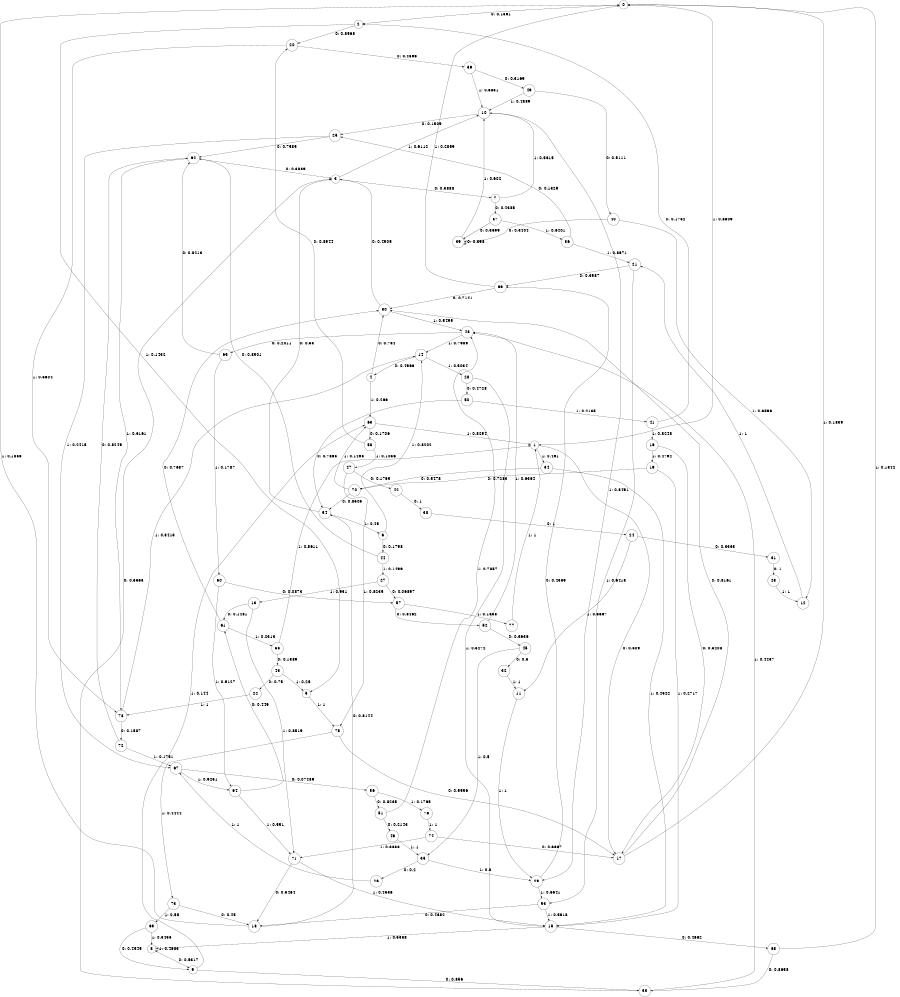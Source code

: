 digraph "ch13faceL10" {
size = "6,8.5";
ratio = "fill";
node [shape = circle];
node [fontsize = 24];
edge [fontsize = 24];
0 -> 2 [label = "0: 0.1391   "];
0 -> 1 [label = "1: 0.8609   "];
1 -> 17 [label = "0: 0.509    "];
1 -> 34 [label = "1: 0.491    "];
2 -> 20 [label = "0: 0.8568   "];
2 -> 5 [label = "1: 0.1432   "];
3 -> 7 [label = "0: 0.3888   "];
3 -> 10 [label = "1: 0.6112   "];
4 -> 30 [label = "0: 0.734    "];
4 -> 63 [label = "1: 0.266    "];
5 -> 75 [label = "1: 1        "];
6 -> 44 [label = "0: 0.1798   "];
6 -> 14 [label = "1: 0.8202   "];
7 -> 37 [label = "0: 0.4385   "];
7 -> 10 [label = "1: 0.5615   "];
8 -> 9 [label = "0: 0.5317   "];
8 -> 8 [label = "1: 0.4683   "];
9 -> 33 [label = "0: 0.856    "];
9 -> 63 [label = "1: 0.144    "];
10 -> 25 [label = "0: 0.1509   "];
10 -> 29 [label = "1: 0.8491   "];
11 -> 29 [label = "1: 1        "];
12 -> 21 [label = "1: 1        "];
13 -> 61 [label = "0: 0.1481   "];
13 -> 71 [label = "1: 0.8519   "];
14 -> 4 [label = "0: 0.4966   "];
14 -> 28 [label = "1: 0.5034   "];
15 -> 68 [label = "0: 0.4662   "];
15 -> 8 [label = "1: 0.5338   "];
16 -> 17 [label = "0: 0.5208   "];
16 -> 19 [label = "1: 0.4792   "];
17 -> 30 [label = "0: 0.8161   "];
17 -> 0 [label = "1: 0.1839   "];
18 -> 54 [label = "0: 0.8144   "];
18 -> 0 [label = "1: 0.1856   "];
19 -> 70 [label = "0: 0.7283   "];
19 -> 15 [label = "1: 0.2717   "];
20 -> 59 [label = "0: 0.4396   "];
20 -> 78 [label = "1: 0.5604   "];
21 -> 66 [label = "0: 0.3587   "];
21 -> 53 [label = "1: 0.6413   "];
22 -> 78 [label = "1: 1        "];
23 -> 12 [label = "1: 1        "];
24 -> 31 [label = "0: 0.3333   "];
24 -> 11 [label = "1: 0.6667   "];
25 -> 62 [label = "0: 0.7585   "];
25 -> 67 [label = "1: 0.2415   "];
26 -> 67 [label = "1: 1        "];
27 -> 57 [label = "0: 0.06897  "];
27 -> 13 [label = "1: 0.931    "];
28 -> 50 [label = "0: 0.4728   "];
28 -> 15 [label = "1: 0.5272   "];
29 -> 66 [label = "0: 0.4359   "];
29 -> 53 [label = "1: 0.5641   "];
30 -> 3 [label = "0: 0.4505   "];
30 -> 48 [label = "1: 0.5495   "];
31 -> 23 [label = "0: 1        "];
32 -> 11 [label = "1: 1        "];
33 -> 3 [label = "0: 0.5563   "];
33 -> 48 [label = "1: 0.4437   "];
34 -> 70 [label = "0: 0.5478   "];
34 -> 15 [label = "1: 0.4522   "];
35 -> 26 [label = "0: 0.2      "];
35 -> 29 [label = "1: 0.8      "];
36 -> 25 [label = "0: 0.1329   "];
36 -> 21 [label = "1: 0.8671   "];
37 -> 39 [label = "0: 0.3599   "];
37 -> 36 [label = "1: 0.6401   "];
38 -> 24 [label = "0: 1        "];
39 -> 39 [label = "0: 0.398    "];
39 -> 10 [label = "1: 0.602    "];
40 -> 39 [label = "0: 0.3404   "];
40 -> 12 [label = "1: 0.6596   "];
41 -> 2 [label = "0: 0.1752   "];
41 -> 16 [label = "1: 0.8248   "];
42 -> 38 [label = "0: 1        "];
43 -> 22 [label = "0: 0.75     "];
43 -> 5 [label = "1: 0.25     "];
44 -> 62 [label = "0: 0.8501   "];
44 -> 27 [label = "1: 0.1499   "];
45 -> 32 [label = "0: 0.5      "];
45 -> 35 [label = "1: 0.5      "];
46 -> 35 [label = "1: 1        "];
47 -> 42 [label = "0: 0.1765   "];
47 -> 75 [label = "1: 0.8235   "];
48 -> 65 [label = "0: 0.2011   "];
48 -> 14 [label = "1: 0.7989   "];
49 -> 40 [label = "0: 0.5111   "];
49 -> 10 [label = "1: 0.4889   "];
50 -> 54 [label = "0: 0.7865   "];
50 -> 41 [label = "1: 0.2135   "];
51 -> 46 [label = "0: 0.2143   "];
51 -> 48 [label = "1: 0.7857   "];
52 -> 45 [label = "0: 0.3636   "];
52 -> 48 [label = "1: 0.6364   "];
53 -> 18 [label = "0: 0.4382   "];
53 -> 15 [label = "1: 0.5618   "];
54 -> 3 [label = "0: 0.55     "];
54 -> 6 [label = "1: 0.45     "];
55 -> 43 [label = "0: 0.1389   "];
55 -> 1 [label = "1: 0.8611   "];
56 -> 51 [label = "0: 0.8235   "];
56 -> 76 [label = "1: 0.1765   "];
57 -> 52 [label = "0: 0.8462   "];
57 -> 77 [label = "1: 0.1538   "];
58 -> 20 [label = "0: 0.8944   "];
58 -> 47 [label = "1: 0.1056   "];
59 -> 49 [label = "0: 0.3169   "];
59 -> 10 [label = "1: 0.6831   "];
60 -> 57 [label = "0: 0.0873   "];
60 -> 64 [label = "1: 0.9127   "];
61 -> 30 [label = "0: 0.7687   "];
61 -> 55 [label = "1: 0.2313   "];
62 -> 3 [label = "0: 0.3839   "];
62 -> 78 [label = "1: 0.6161   "];
63 -> 58 [label = "0: 0.1706   "];
63 -> 1 [label = "1: 0.8294   "];
64 -> 61 [label = "0: 0.449    "];
64 -> 71 [label = "1: 0.551    "];
65 -> 62 [label = "0: 0.8213   "];
65 -> 60 [label = "1: 0.1787   "];
66 -> 30 [label = "0: 0.7141   "];
66 -> 0 [label = "1: 0.2859   "];
67 -> 56 [label = "0: 0.07489  "];
67 -> 64 [label = "1: 0.9251   "];
68 -> 33 [label = "0: 0.8658   "];
68 -> 0 [label = "1: 0.1342   "];
69 -> 9 [label = "0: 0.4545   "];
69 -> 8 [label = "1: 0.5455   "];
70 -> 54 [label = "0: 0.8505   "];
70 -> 63 [label = "1: 0.1495   "];
71 -> 18 [label = "0: 0.5464   "];
71 -> 15 [label = "1: 0.4536   "];
72 -> 62 [label = "0: 0.8249   "];
72 -> 67 [label = "1: 0.1751   "];
73 -> 18 [label = "0: 0.45     "];
73 -> 69 [label = "1: 0.55     "];
74 -> 17 [label = "0: 0.6667   "];
74 -> 71 [label = "1: 0.3333   "];
75 -> 17 [label = "0: 0.5556   "];
75 -> 73 [label = "1: 0.4444   "];
76 -> 74 [label = "1: 1        "];
77 -> 1 [label = "1: 1        "];
78 -> 72 [label = "0: 0.1587   "];
78 -> 14 [label = "1: 0.8413   "];
}
